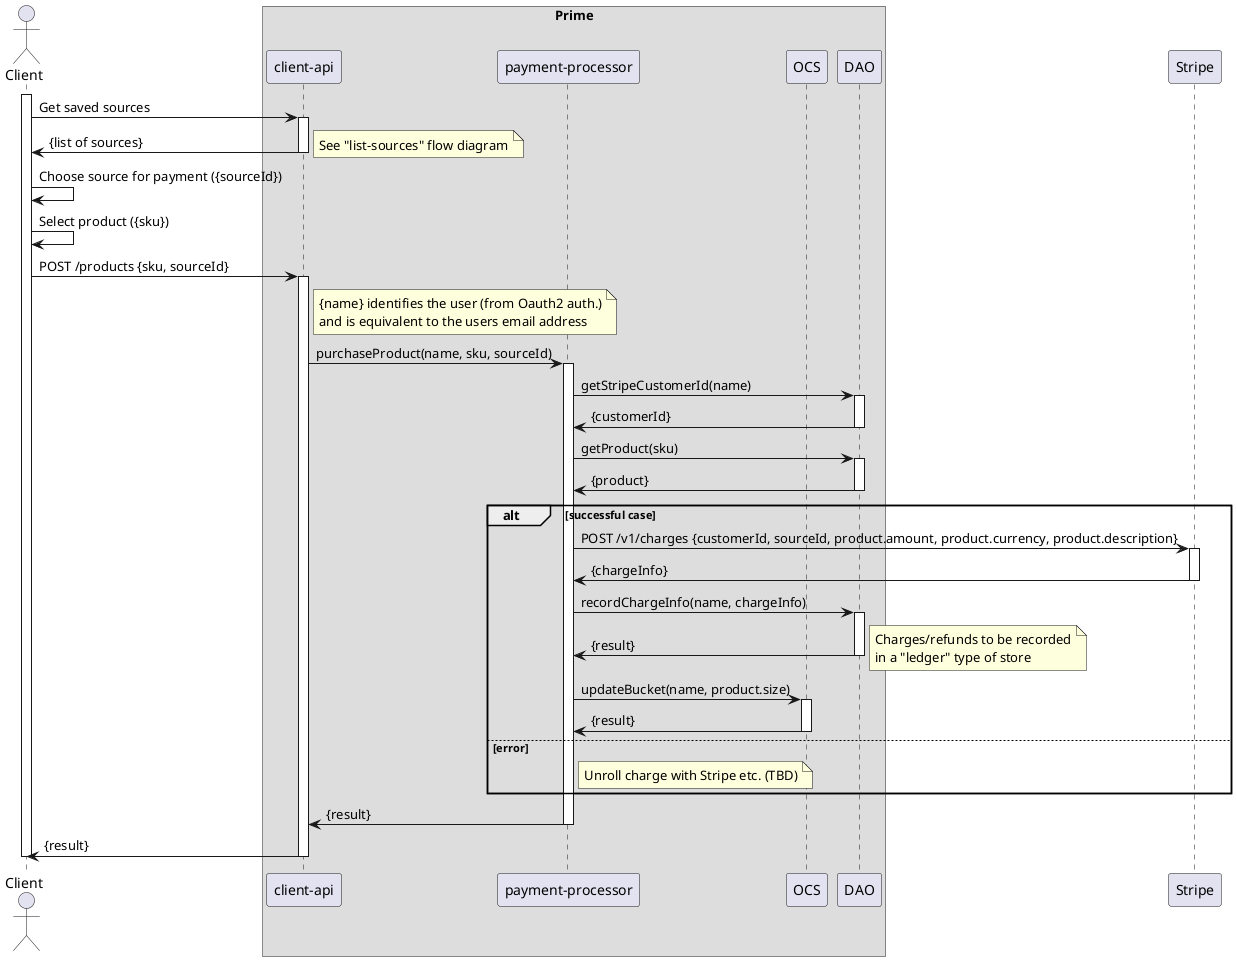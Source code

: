 @startuml

actor Client
participant Client

box "Prime"
    participant "client-api"
    participant "payment-processor"
    participant OCS
    participant DAO
end box
participant Stripe

activate Client

    Client -> "client-api" : Get saved sources
    activate "client-api"
    "client-api" -> Client : {list of sources}
    deactivate "client-api"
    note right : See "list-sources" flow diagram

    Client -> Client : Choose source for payment ({sourceId})
    Client -> Client : Select product ({sku})

    Client -> "client-api": POST /products {sku, sourceId}
    activate "client-api"
    note right of "client-api"
       {name} identifies the user (from Oauth2 auth.)
       and is equivalent to the users email address
    end note

    "client-api" -> "payment-processor" : purchaseProduct(name, sku, sourceId)
    activate "payment-processor"

    "payment-processor" -> DAO : getStripeCustomerId(name)
    activate DAO
    DAO -> "payment-processor" : {customerId}
    deactivate DAO

    "payment-processor" -> DAO : getProduct(sku)
    activate DAO
    DAO -> "payment-processor" : {product}
    deactivate DAO

    alt successful case
        "payment-processor" -> Stripe : POST /v1/charges {customerId, sourceId, product.amount, product.currency, product.description}
        activate Stripe
        Stripe -> "payment-processor" : {chargeInfo}
        deactivate Stripe

        "payment-processor" -> DAO: recordChargeInfo(name, chargeInfo)
        activate DAO
        DAO -> "payment-processor" : {result}
        deactivate DAO
        note right
          Charges/refunds to be recorded
          in a "ledger" type of store
        end note

        "payment-processor" -> OCS : updateBucket(name, product.size)
        activate OCS
        OCS -> "payment-processor" : {result}
        deactivate OCS

    else error
         note right of "payment-processor" : Unroll charge with Stripe etc. (TBD)

    end

    "payment-processor" -> "client-api" : {result}
    deactivate "payment-processor"

    "client-api" -> Client : {result}
    deactivate "client-api"

deactivate Client

@enduml
